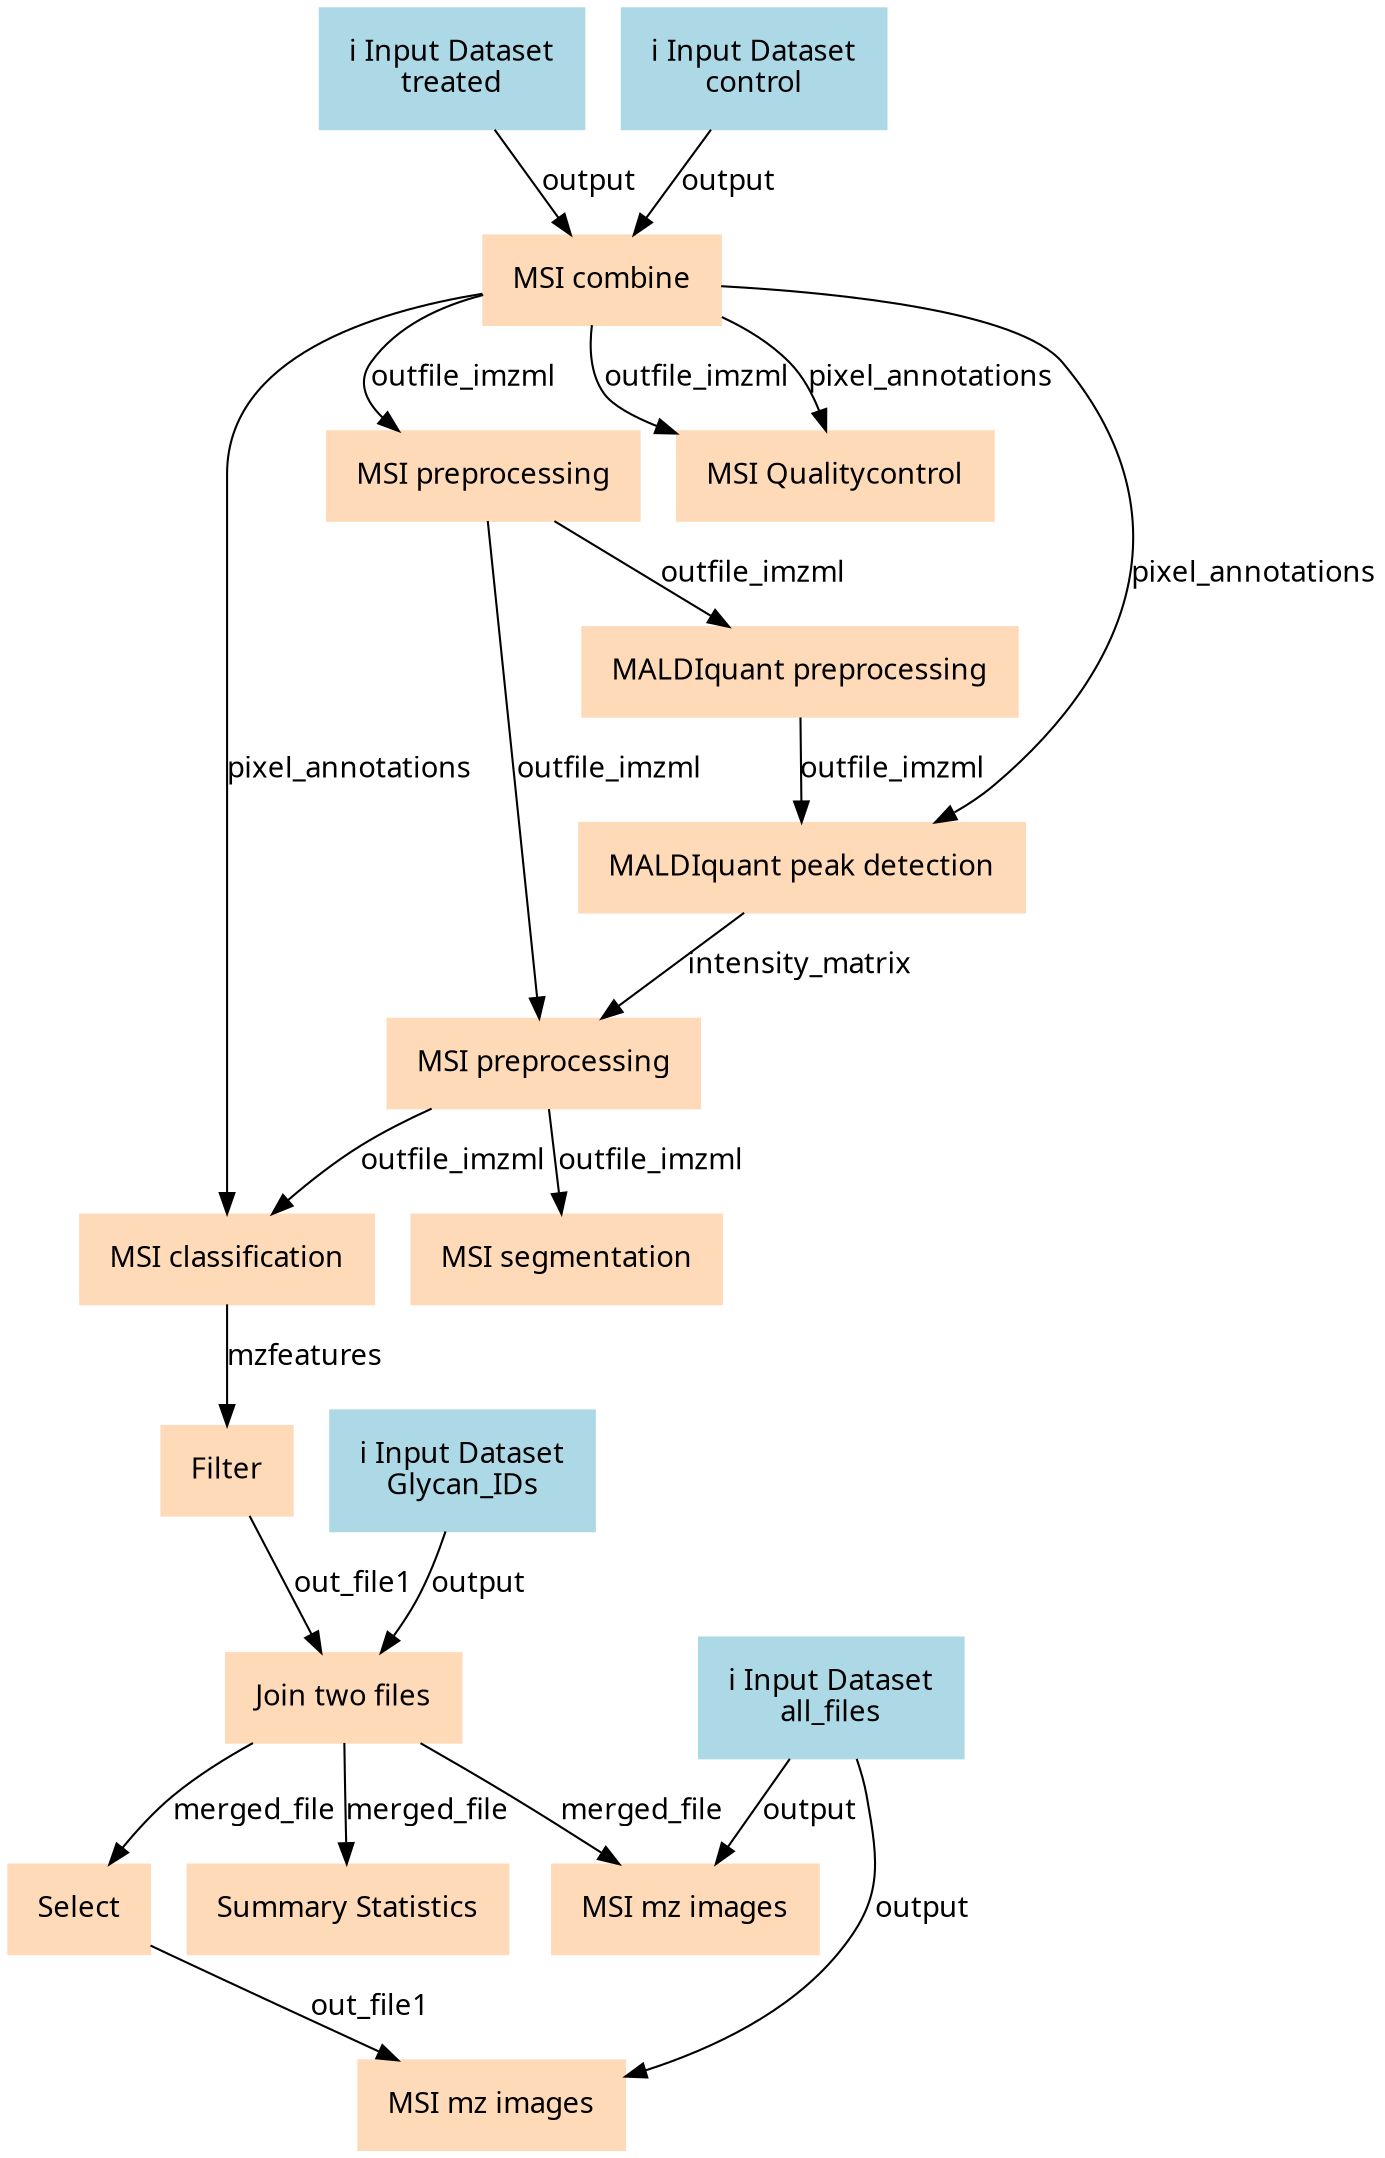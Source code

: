 digraph main {
  node [fontname="Atkinson Hyperlegible", shape=box, color=white,style=filled,color=peachpuff,margin="0.2,0.2"];
  edge [fontname="Atkinson Hyperlegible"];
  0[color=lightblue,label="ℹ️ Input Dataset\ntreated"]
  1[color=lightblue,label="ℹ️ Input Dataset\ncontrol"]
  10[label="MSI classification"]
  9 -> 10 [label="outfile_imzml"]
  4 -> 10 [label="pixel_annotations"]
  11[label="MSI segmentation"]
  9 -> 11 [label="outfile_imzml"]
  12[label="Filter"]
  10 -> 12 [label="mzfeatures"]
  13[label="Join two files"]
  12 -> 13 [label="out_file1"]
  2 -> 13 [label="output"]
  14[label="Summary Statistics"]
  13 -> 14 [label="merged_file"]
  15[label="MSI mz images"]
  13 -> 15 [label="merged_file"]
  3 -> 15 [label="output"]
  16[label="Select"]
  13 -> 16 [label="merged_file"]
  17[label="MSI mz images"]
  16 -> 17 [label="out_file1"]
  3 -> 17 [label="output"]
  2[color=lightblue,label="ℹ️ Input Dataset\nGlycan_IDs"]
  3[color=lightblue,label="ℹ️ Input Dataset\nall_files"]
  4[label="MSI combine"]
  1 -> 4 [label="output"]
  0 -> 4 [label="output"]
  5[label="MSI preprocessing"]
  4 -> 5 [label="outfile_imzml"]
  6[label="MSI Qualitycontrol"]
  4 -> 6 [label="outfile_imzml"]
  4 -> 6 [label="pixel_annotations"]
  7[label="MALDIquant preprocessing"]
  5 -> 7 [label="outfile_imzml"]
  8[label="MALDIquant peak detection"]
  7 -> 8 [label="outfile_imzml"]
  4 -> 8 [label="pixel_annotations"]
  9[label="MSI preprocessing"]
  5 -> 9 [label="outfile_imzml"]
  8 -> 9 [label="intensity_matrix"]
}